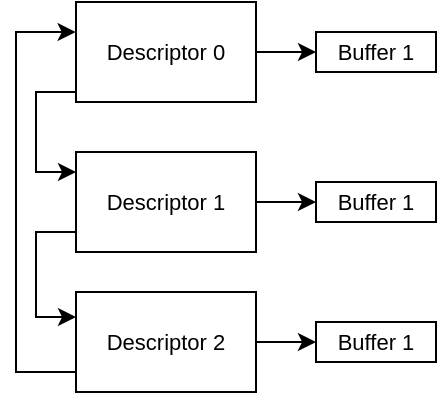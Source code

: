 <mxfile version="18.1.1" type="github" pages="2">
  <diagram id="XANmZ2czD-9ej6D3SZoK" name="Page-1">
    <mxGraphModel dx="716" dy="363" grid="1" gridSize="10" guides="1" tooltips="1" connect="1" arrows="1" fold="1" page="1" pageScale="1" pageWidth="827" pageHeight="1169" math="0" shadow="0">
      <root>
        <mxCell id="0" />
        <mxCell id="1" parent="0" />
        <mxCell id="3OEsjO1Va4o297TQKoi9-7" style="edgeStyle=orthogonalEdgeStyle;rounded=0;orthogonalLoop=1;jettySize=auto;html=1;fontSize=11;" edge="1" parent="1" source="3OEsjO1Va4o297TQKoi9-1">
          <mxGeometry relative="1" as="geometry">
            <mxPoint x="200" y="200" as="targetPoint" />
            <Array as="points">
              <mxPoint x="180" y="160" />
              <mxPoint x="180" y="200" />
              <mxPoint x="200" y="200" />
            </Array>
          </mxGeometry>
        </mxCell>
        <mxCell id="3OEsjO1Va4o297TQKoi9-13" style="edgeStyle=orthogonalEdgeStyle;rounded=0;orthogonalLoop=1;jettySize=auto;html=1;entryX=0;entryY=0.5;entryDx=0;entryDy=0;fontSize=11;" edge="1" parent="1" source="3OEsjO1Va4o297TQKoi9-1" target="3OEsjO1Va4o297TQKoi9-4">
          <mxGeometry relative="1" as="geometry" />
        </mxCell>
        <mxCell id="3OEsjO1Va4o297TQKoi9-1" value="Descriptor 0" style="rounded=0;whiteSpace=wrap;html=1;fontSize=11;" vertex="1" parent="1">
          <mxGeometry x="200" y="115" width="90" height="50" as="geometry" />
        </mxCell>
        <mxCell id="3OEsjO1Va4o297TQKoi9-8" style="edgeStyle=orthogonalEdgeStyle;rounded=0;orthogonalLoop=1;jettySize=auto;html=1;entryX=0;entryY=0.25;entryDx=0;entryDy=0;fontSize=11;" edge="1" parent="1" source="3OEsjO1Va4o297TQKoi9-2" target="3OEsjO1Va4o297TQKoi9-3">
          <mxGeometry relative="1" as="geometry">
            <Array as="points">
              <mxPoint x="180" y="230" />
              <mxPoint x="180" y="273" />
            </Array>
          </mxGeometry>
        </mxCell>
        <mxCell id="3OEsjO1Va4o297TQKoi9-14" style="edgeStyle=orthogonalEdgeStyle;rounded=0;orthogonalLoop=1;jettySize=auto;html=1;entryX=0;entryY=0.5;entryDx=0;entryDy=0;fontSize=11;" edge="1" parent="1" source="3OEsjO1Va4o297TQKoi9-2" target="3OEsjO1Va4o297TQKoi9-5">
          <mxGeometry relative="1" as="geometry" />
        </mxCell>
        <mxCell id="3OEsjO1Va4o297TQKoi9-2" value="Descriptor 1" style="rounded=0;whiteSpace=wrap;html=1;fontSize=11;" vertex="1" parent="1">
          <mxGeometry x="200" y="190" width="90" height="50" as="geometry" />
        </mxCell>
        <mxCell id="3OEsjO1Va4o297TQKoi9-12" style="edgeStyle=orthogonalEdgeStyle;rounded=0;orthogonalLoop=1;jettySize=auto;html=1;entryX=-0.002;entryY=0.301;entryDx=0;entryDy=0;fontSize=11;entryPerimeter=0;" edge="1" parent="1" source="3OEsjO1Va4o297TQKoi9-3" target="3OEsjO1Va4o297TQKoi9-1">
          <mxGeometry relative="1" as="geometry">
            <Array as="points">
              <mxPoint x="170" y="300" />
              <mxPoint x="170" y="130" />
            </Array>
          </mxGeometry>
        </mxCell>
        <mxCell id="3OEsjO1Va4o297TQKoi9-15" style="edgeStyle=orthogonalEdgeStyle;rounded=0;orthogonalLoop=1;jettySize=auto;html=1;entryX=0;entryY=0.5;entryDx=0;entryDy=0;fontSize=11;" edge="1" parent="1" source="3OEsjO1Va4o297TQKoi9-3" target="3OEsjO1Va4o297TQKoi9-10">
          <mxGeometry relative="1" as="geometry" />
        </mxCell>
        <mxCell id="3OEsjO1Va4o297TQKoi9-3" value="Descriptor 2" style="rounded=0;whiteSpace=wrap;html=1;fontSize=11;" vertex="1" parent="1">
          <mxGeometry x="200" y="260" width="90" height="50" as="geometry" />
        </mxCell>
        <mxCell id="3OEsjO1Va4o297TQKoi9-4" value="Buffer 1" style="rounded=0;whiteSpace=wrap;html=1;fontSize=11;" vertex="1" parent="1">
          <mxGeometry x="320" y="130" width="60" height="20" as="geometry" />
        </mxCell>
        <mxCell id="3OEsjO1Va4o297TQKoi9-5" value="Buffer 1" style="rounded=0;whiteSpace=wrap;html=1;fontSize=11;" vertex="1" parent="1">
          <mxGeometry x="320" y="205" width="60" height="20" as="geometry" />
        </mxCell>
        <mxCell id="3OEsjO1Va4o297TQKoi9-10" value="Buffer 1" style="rounded=0;whiteSpace=wrap;html=1;fontSize=11;" vertex="1" parent="1">
          <mxGeometry x="320" y="275" width="60" height="20" as="geometry" />
        </mxCell>
      </root>
    </mxGraphModel>
  </diagram>
  <diagram id="DePxxl8pFrJQ0NCs-nY5" name="Page-2">
    <mxGraphModel dx="1221" dy="620" grid="1" gridSize="10" guides="1" tooltips="1" connect="1" arrows="1" fold="1" page="1" pageScale="1" pageWidth="827" pageHeight="1169" math="0" shadow="0">
      <root>
        <mxCell id="0" />
        <mxCell id="1" parent="0" />
        <mxCell id="O5TWWwaOENGG_EAJdaIP-1" value="" style="rounded=0;whiteSpace=wrap;html=1;fontSize=13;" vertex="1" parent="1">
          <mxGeometry x="140" y="130" width="510" height="240" as="geometry" />
        </mxCell>
        <mxCell id="O5TWWwaOENGG_EAJdaIP-2" value="&lt;div style=&quot;font-size: 13px;&quot;&gt;O&lt;/div&gt;&lt;div style=&quot;font-size: 13px;&quot;&gt;W&lt;/div&gt;&lt;div style=&quot;font-size: 13px;&quot;&gt;N&lt;/div&gt;" style="rounded=0;whiteSpace=wrap;html=1;fontSize=13;" vertex="1" parent="1">
          <mxGeometry x="140" y="130" width="30" height="60" as="geometry" />
        </mxCell>
        <mxCell id="O5TWWwaOENGG_EAJdaIP-3" value="&lt;div style=&quot;font-size: 13px;&quot;&gt;CT&lt;/div&gt;&lt;div style=&quot;font-size: 13px;&quot;&gt;RL&lt;br style=&quot;font-size: 13px;&quot;&gt;&lt;/div&gt;" style="rounded=0;whiteSpace=wrap;html=1;fontSize=13;" vertex="1" parent="1">
          <mxGeometry x="140" y="190" width="30" height="60" as="geometry" />
        </mxCell>
        <mxCell id="O5TWWwaOENGG_EAJdaIP-4" value="&lt;font style=&quot;font-size: 13px;&quot;&gt;Buffer&amp;nbsp; 1 address[31:0]&lt;/font&gt;" style="rounded=0;whiteSpace=wrap;html=1;fontSize=13;" vertex="1" parent="1">
          <mxGeometry x="140" y="250" width="510" height="60" as="geometry" />
        </mxCell>
        <mxCell id="O5TWWwaOENGG_EAJdaIP-5" value="&lt;font style=&quot;font-size: 13px;&quot;&gt;Buffer&amp;nbsp; 1 address[31:0] or Next Descriptor address [31:0]&lt;/font&gt;" style="rounded=0;whiteSpace=wrap;html=1;fontSize=13;" vertex="1" parent="1">
          <mxGeometry x="140" y="310" width="510" height="60" as="geometry" />
        </mxCell>
        <mxCell id="O5TWWwaOENGG_EAJdaIP-6" value="&lt;div style=&quot;font-size: 13px;&quot;&gt;Buffer 1 byte count&lt;/div&gt;&lt;div style=&quot;font-size: 13px;&quot;&gt;[12:0]&lt;br style=&quot;font-size: 13px;&quot;&gt;&lt;/div&gt;" style="rounded=0;whiteSpace=wrap;html=1;fontSize=13;" vertex="1" parent="1">
          <mxGeometry x="510" y="190" width="140" height="60" as="geometry" />
        </mxCell>
        <mxCell id="O5TWWwaOENGG_EAJdaIP-8" value="Res." style="rounded=0;whiteSpace=wrap;html=1;fontSize=13;" vertex="1" parent="1">
          <mxGeometry x="480" y="190" width="30" height="60" as="geometry" />
        </mxCell>
        <mxCell id="O5TWWwaOENGG_EAJdaIP-9" value="&lt;div style=&quot;font-size: 13px;&quot;&gt;CTRL&lt;/div&gt;&lt;div style=&quot;font-size: 13px;&quot;&gt;[15:14]&lt;br style=&quot;font-size: 13px;&quot;&gt;&lt;/div&gt;" style="rounded=0;whiteSpace=wrap;html=1;fontSize=13;" vertex="1" parent="1">
          <mxGeometry x="420" y="190" width="60" height="60" as="geometry" />
        </mxCell>
        <mxCell id="O5TWWwaOENGG_EAJdaIP-10" value="&lt;div style=&quot;font-size: 13px;&quot;&gt;Buffer 2 byte count&lt;/div&gt;&lt;div style=&quot;font-size: 13px;&quot;&gt;[28:16]&lt;br style=&quot;font-size: 13px;&quot;&gt;&lt;/div&gt;" style="rounded=0;whiteSpace=wrap;html=1;fontSize=13;" vertex="1" parent="1">
          <mxGeometry x="290" y="190" width="130" height="60" as="geometry" />
        </mxCell>
        <mxCell id="O5TWWwaOENGG_EAJdaIP-11" value="&lt;div style=&quot;font-size: 13px;&quot;&gt;Reserved&lt;/div&gt;&lt;div style=&quot;font-size: 13px;&quot;&gt;[30:29]&lt;br style=&quot;font-size: 13px;&quot;&gt;&lt;/div&gt;" style="rounded=0;whiteSpace=wrap;html=1;fontSize=13;" vertex="1" parent="1">
          <mxGeometry x="170" y="190" width="120" height="60" as="geometry" />
        </mxCell>
        <mxCell id="O5TWWwaOENGG_EAJdaIP-13" value="Status [30:0]" style="rounded=0;whiteSpace=wrap;html=1;fontSize=13;" vertex="1" parent="1">
          <mxGeometry x="170" y="130" width="480" height="60" as="geometry" />
        </mxCell>
        <mxCell id="O5TWWwaOENGG_EAJdaIP-14" value="31" style="text;html=1;strokeColor=none;fillColor=none;align=center;verticalAlign=middle;whiteSpace=wrap;rounded=0;fontSize=13;" vertex="1" parent="1">
          <mxGeometry x="140" y="100" width="30" height="30" as="geometry" />
        </mxCell>
        <mxCell id="O5TWWwaOENGG_EAJdaIP-15" value="0" style="text;html=1;strokeColor=none;fillColor=none;align=center;verticalAlign=middle;whiteSpace=wrap;rounded=0;fontSize=13;" vertex="1" parent="1">
          <mxGeometry x="620" y="100" width="30" height="30" as="geometry" />
        </mxCell>
        <mxCell id="O5TWWwaOENGG_EAJdaIP-16" value="RDES 0" style="text;html=1;strokeColor=none;fillColor=none;align=center;verticalAlign=middle;whiteSpace=wrap;rounded=0;fontSize=16;" vertex="1" parent="1">
          <mxGeometry x="60" y="145" width="70" height="30" as="geometry" />
        </mxCell>
        <mxCell id="O5TWWwaOENGG_EAJdaIP-17" value="RDES 1" style="text;html=1;strokeColor=none;fillColor=none;align=center;verticalAlign=middle;whiteSpace=wrap;rounded=0;fontSize=16;" vertex="1" parent="1">
          <mxGeometry x="60" y="205" width="70" height="30" as="geometry" />
        </mxCell>
        <mxCell id="O5TWWwaOENGG_EAJdaIP-18" value="RDES 2" style="text;html=1;strokeColor=none;fillColor=none;align=center;verticalAlign=middle;whiteSpace=wrap;rounded=0;fontSize=16;" vertex="1" parent="1">
          <mxGeometry x="60" y="265" width="70" height="30" as="geometry" />
        </mxCell>
        <mxCell id="O5TWWwaOENGG_EAJdaIP-19" value="RDES 3" style="text;html=1;strokeColor=none;fillColor=none;align=center;verticalAlign=middle;whiteSpace=wrap;rounded=0;fontSize=16;" vertex="1" parent="1">
          <mxGeometry x="60" y="325" width="70" height="30" as="geometry" />
        </mxCell>
      </root>
    </mxGraphModel>
  </diagram>
</mxfile>

